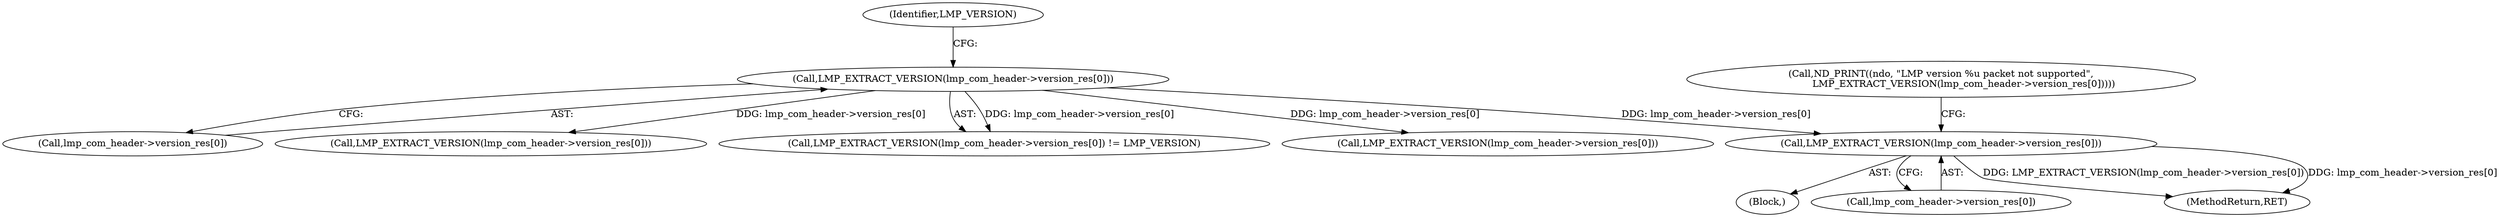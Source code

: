 digraph "0_tcpdump_a25211918f2e790c67d859d20ccf8dbb81da1598@array" {
"1000155" [label="(Call,LMP_EXTRACT_VERSION(lmp_com_header->version_res[0]))"];
"1000142" [label="(Call,LMP_EXTRACT_VERSION(lmp_com_header->version_res[0]))"];
"1000153" [label="(Block,)"];
"1000143" [label="(Call,lmp_com_header->version_res[0])"];
"1000155" [label="(Call,LMP_EXTRACT_VERSION(lmp_com_header->version_res[0]))"];
"1000156" [label="(Call,lmp_com_header->version_res[0])"];
"1000142" [label="(Call,LMP_EXTRACT_VERSION(lmp_com_header->version_res[0]))"];
"1001386" [label="(MethodReturn,RET)"];
"1000202" [label="(Call,LMP_EXTRACT_VERSION(lmp_com_header->version_res[0]))"];
"1000150" [label="(Call,ND_PRINT((ndo, \"LMP version %u packet not supported\",\n               LMP_EXTRACT_VERSION(lmp_com_header->version_res[0]))))"];
"1000141" [label="(Call,LMP_EXTRACT_VERSION(lmp_com_header->version_res[0]) != LMP_VERSION)"];
"1000175" [label="(Call,LMP_EXTRACT_VERSION(lmp_com_header->version_res[0]))"];
"1000148" [label="(Identifier,LMP_VERSION)"];
"1000155" -> "1000153"  [label="AST: "];
"1000155" -> "1000156"  [label="CFG: "];
"1000156" -> "1000155"  [label="AST: "];
"1000150" -> "1000155"  [label="CFG: "];
"1000155" -> "1001386"  [label="DDG: LMP_EXTRACT_VERSION(lmp_com_header->version_res[0])"];
"1000155" -> "1001386"  [label="DDG: lmp_com_header->version_res[0]"];
"1000142" -> "1000155"  [label="DDG: lmp_com_header->version_res[0]"];
"1000142" -> "1000141"  [label="AST: "];
"1000142" -> "1000143"  [label="CFG: "];
"1000143" -> "1000142"  [label="AST: "];
"1000148" -> "1000142"  [label="CFG: "];
"1000142" -> "1000141"  [label="DDG: lmp_com_header->version_res[0]"];
"1000142" -> "1000175"  [label="DDG: lmp_com_header->version_res[0]"];
"1000142" -> "1000202"  [label="DDG: lmp_com_header->version_res[0]"];
}
